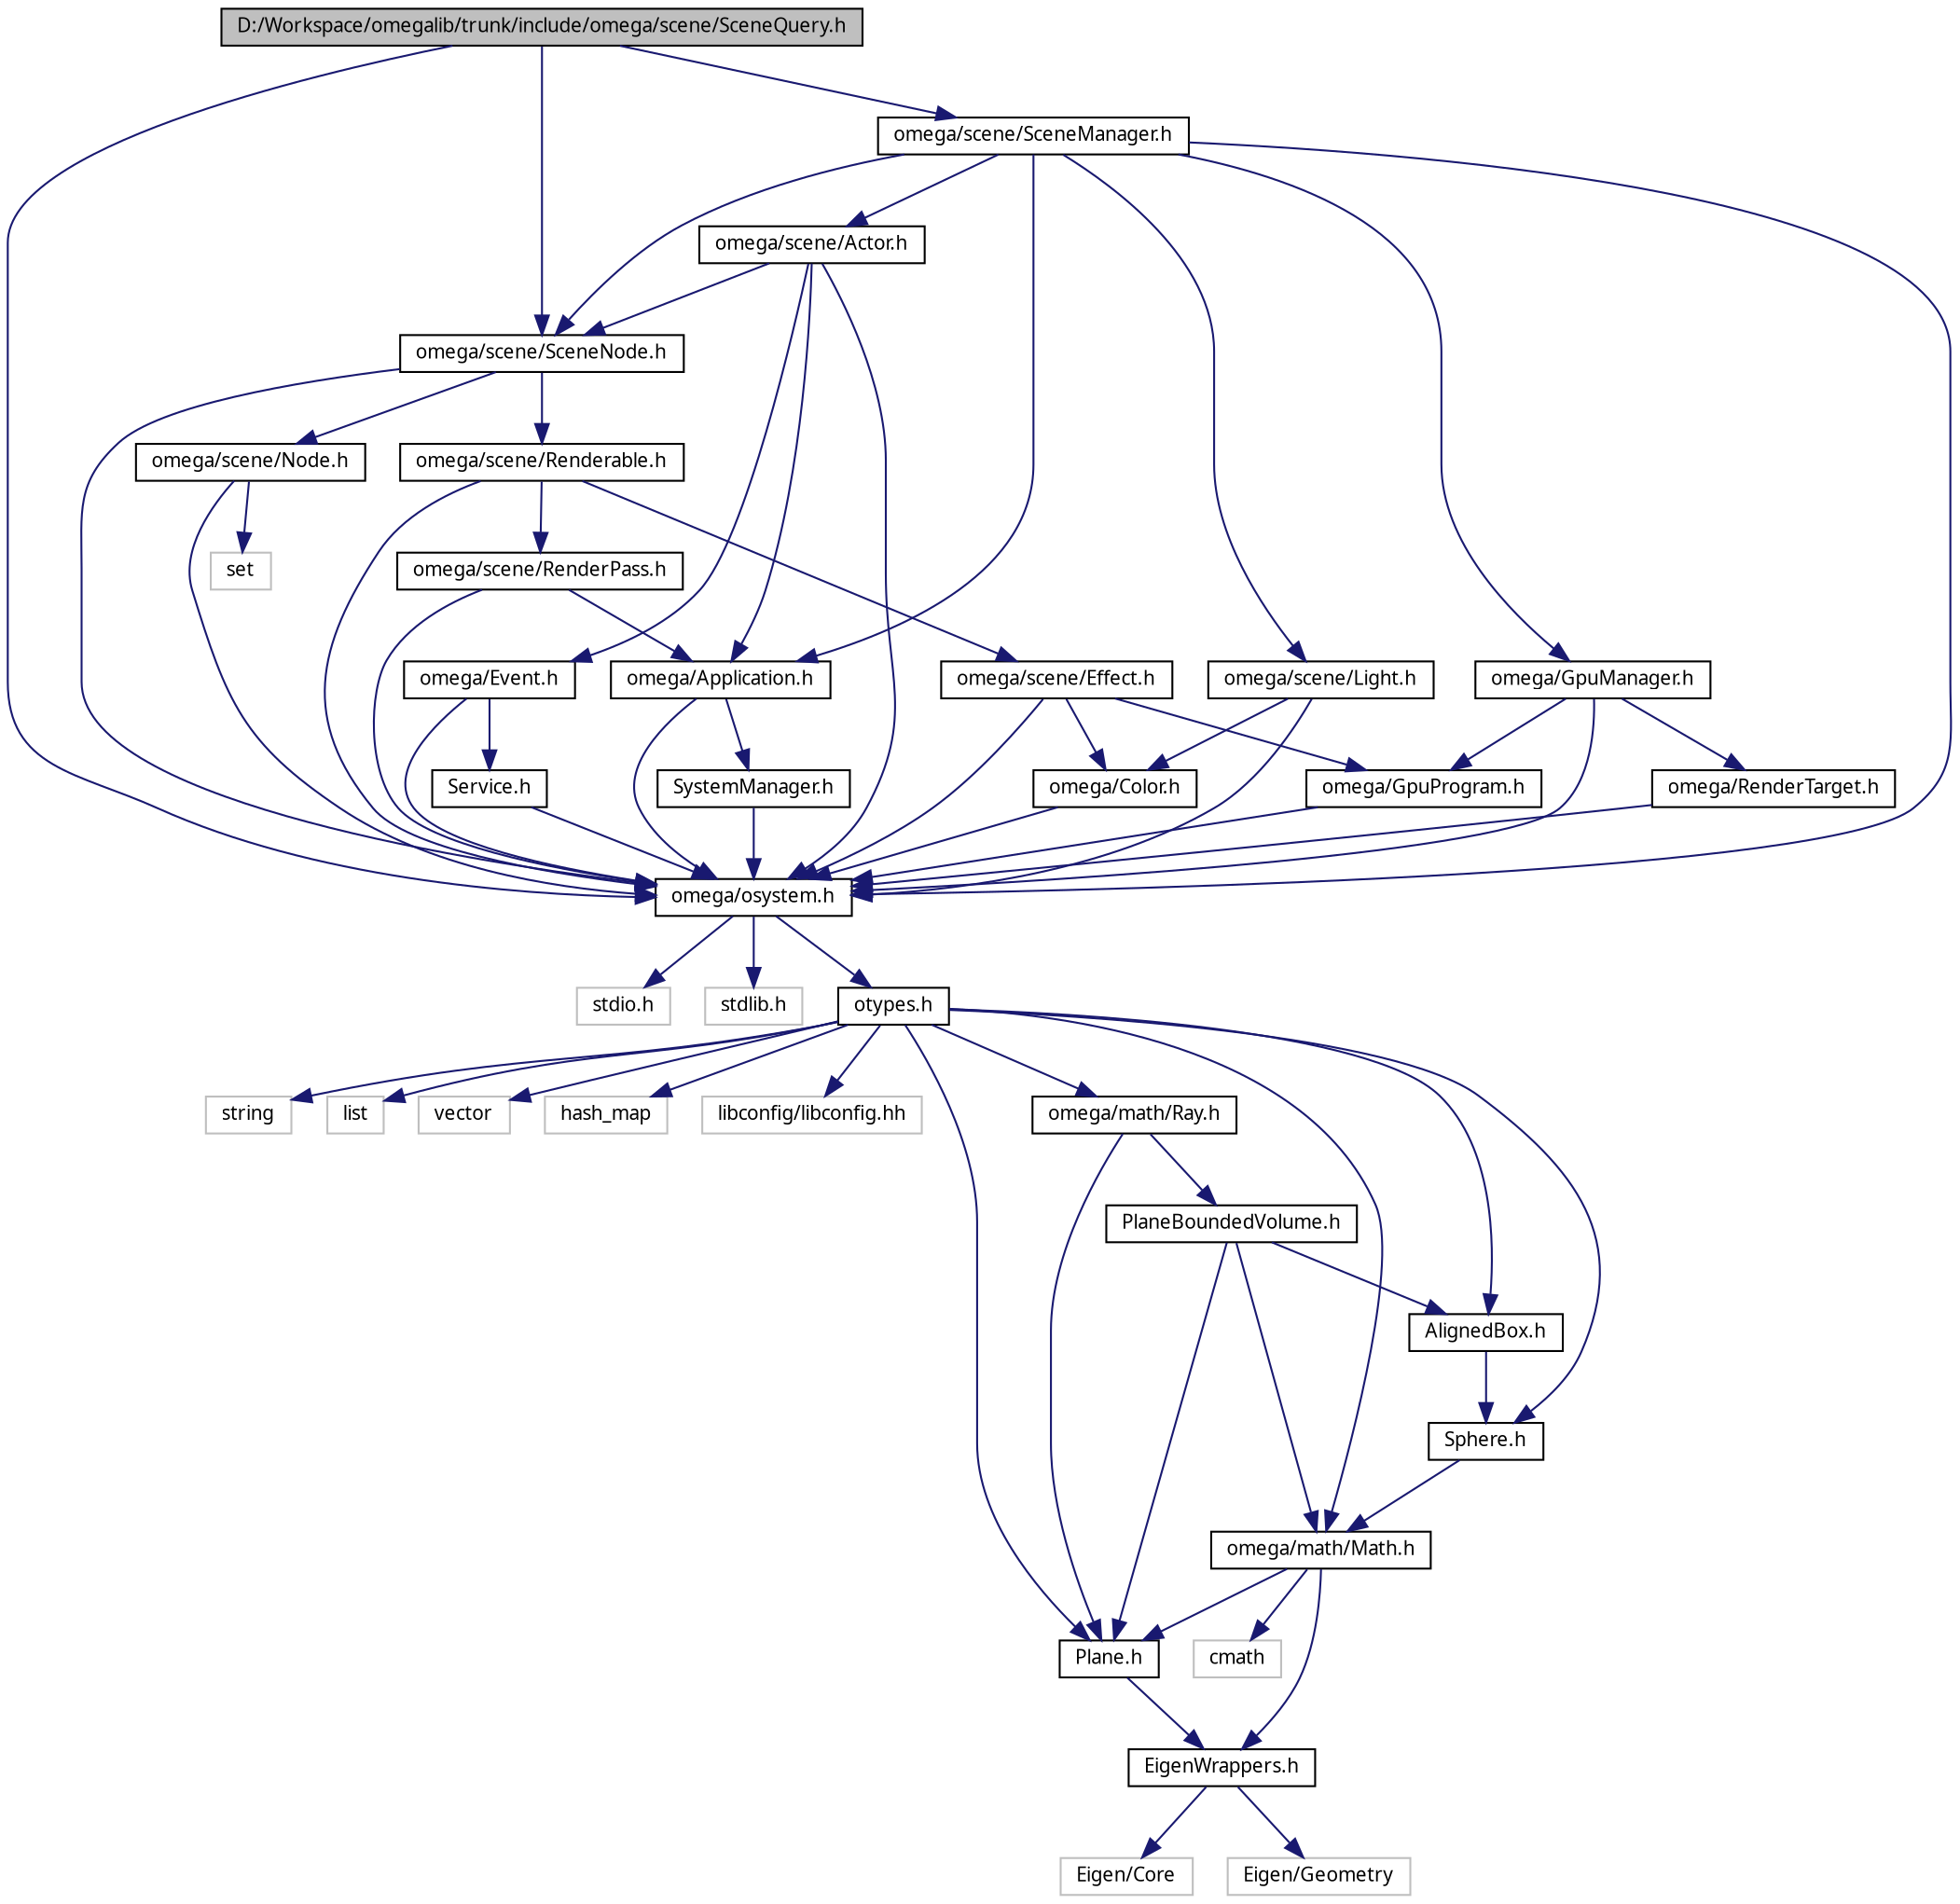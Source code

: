 digraph G
{
  bgcolor="transparent";
  edge [fontname="FreeSans.ttf",fontsize="10",labelfontname="FreeSans.ttf",labelfontsize="10"];
  node [fontname="FreeSans.ttf",fontsize="10",shape=record];
  Node1 [label="D:/Workspace/omegalib/trunk/include/omega/scene/SceneQuery.h",height=0.2,width=0.4,color="black", fillcolor="grey75", style="filled" fontcolor="black"];
  Node1 -> Node2 [color="midnightblue",fontsize="10",style="solid",fontname="FreeSans.ttf"];
  Node2 [label="omega/osystem.h",height=0.2,width=0.4,color="black",URL="$osystem_8h.html"];
  Node2 -> Node3 [color="midnightblue",fontsize="10",style="solid",fontname="FreeSans.ttf"];
  Node3 [label="stdio.h",height=0.2,width=0.4,color="grey75"];
  Node2 -> Node4 [color="midnightblue",fontsize="10",style="solid",fontname="FreeSans.ttf"];
  Node4 [label="stdlib.h",height=0.2,width=0.4,color="grey75"];
  Node2 -> Node5 [color="midnightblue",fontsize="10",style="solid",fontname="FreeSans.ttf"];
  Node5 [label="otypes.h",height=0.2,width=0.4,color="black",URL="$otypes_8h.html"];
  Node5 -> Node6 [color="midnightblue",fontsize="10",style="solid",fontname="FreeSans.ttf"];
  Node6 [label="string",height=0.2,width=0.4,color="grey75"];
  Node5 -> Node7 [color="midnightblue",fontsize="10",style="solid",fontname="FreeSans.ttf"];
  Node7 [label="list",height=0.2,width=0.4,color="grey75"];
  Node5 -> Node8 [color="midnightblue",fontsize="10",style="solid",fontname="FreeSans.ttf"];
  Node8 [label="vector",height=0.2,width=0.4,color="grey75"];
  Node5 -> Node9 [color="midnightblue",fontsize="10",style="solid",fontname="FreeSans.ttf"];
  Node9 [label="hash_map",height=0.2,width=0.4,color="grey75"];
  Node5 -> Node10 [color="midnightblue",fontsize="10",style="solid",fontname="FreeSans.ttf"];
  Node10 [label="libconfig/libconfig.hh",height=0.2,width=0.4,color="grey75"];
  Node5 -> Node11 [color="midnightblue",fontsize="10",style="solid",fontname="FreeSans.ttf"];
  Node11 [label="omega/math/Math.h",height=0.2,width=0.4,color="black",URL="$_math_8h.html"];
  Node11 -> Node12 [color="midnightblue",fontsize="10",style="solid",fontname="FreeSans.ttf"];
  Node12 [label="cmath",height=0.2,width=0.4,color="grey75"];
  Node11 -> Node13 [color="midnightblue",fontsize="10",style="solid",fontname="FreeSans.ttf"];
  Node13 [label="Plane.h",height=0.2,width=0.4,color="black",URL="$_plane_8h.html"];
  Node13 -> Node14 [color="midnightblue",fontsize="10",style="solid",fontname="FreeSans.ttf"];
  Node14 [label="EigenWrappers.h",height=0.2,width=0.4,color="black",URL="$_eigen_wrappers_8h.html"];
  Node14 -> Node15 [color="midnightblue",fontsize="10",style="solid",fontname="FreeSans.ttf"];
  Node15 [label="Eigen/Core",height=0.2,width=0.4,color="grey75"];
  Node14 -> Node16 [color="midnightblue",fontsize="10",style="solid",fontname="FreeSans.ttf"];
  Node16 [label="Eigen/Geometry",height=0.2,width=0.4,color="grey75"];
  Node11 -> Node14 [color="midnightblue",fontsize="10",style="solid",fontname="FreeSans.ttf"];
  Node5 -> Node17 [color="midnightblue",fontsize="10",style="solid",fontname="FreeSans.ttf"];
  Node17 [label="omega/math/Ray.h",height=0.2,width=0.4,color="black",URL="$_ray_8h.html"];
  Node17 -> Node13 [color="midnightblue",fontsize="10",style="solid",fontname="FreeSans.ttf"];
  Node17 -> Node18 [color="midnightblue",fontsize="10",style="solid",fontname="FreeSans.ttf"];
  Node18 [label="PlaneBoundedVolume.h",height=0.2,width=0.4,color="black",URL="$_plane_bounded_volume_8h.html"];
  Node18 -> Node19 [color="midnightblue",fontsize="10",style="solid",fontname="FreeSans.ttf"];
  Node19 [label="AlignedBox.h",height=0.2,width=0.4,color="black",URL="$_aligned_box_8h.html"];
  Node19 -> Node20 [color="midnightblue",fontsize="10",style="solid",fontname="FreeSans.ttf"];
  Node20 [label="Sphere.h",height=0.2,width=0.4,color="black",URL="$_sphere_8h.html"];
  Node20 -> Node11 [color="midnightblue",fontsize="10",style="solid",fontname="FreeSans.ttf"];
  Node18 -> Node11 [color="midnightblue",fontsize="10",style="solid",fontname="FreeSans.ttf"];
  Node18 -> Node13 [color="midnightblue",fontsize="10",style="solid",fontname="FreeSans.ttf"];
  Node5 -> Node19 [color="midnightblue",fontsize="10",style="solid",fontname="FreeSans.ttf"];
  Node5 -> Node20 [color="midnightblue",fontsize="10",style="solid",fontname="FreeSans.ttf"];
  Node5 -> Node13 [color="midnightblue",fontsize="10",style="solid",fontname="FreeSans.ttf"];
  Node1 -> Node21 [color="midnightblue",fontsize="10",style="solid",fontname="FreeSans.ttf"];
  Node21 [label="omega/scene/SceneManager.h",height=0.2,width=0.4,color="black",URL="$_scene_manager_8h.html"];
  Node21 -> Node2 [color="midnightblue",fontsize="10",style="solid",fontname="FreeSans.ttf"];
  Node21 -> Node22 [color="midnightblue",fontsize="10",style="solid",fontname="FreeSans.ttf"];
  Node22 [label="omega/Application.h",height=0.2,width=0.4,color="black",URL="$_application_8h.html"];
  Node22 -> Node2 [color="midnightblue",fontsize="10",style="solid",fontname="FreeSans.ttf"];
  Node22 -> Node23 [color="midnightblue",fontsize="10",style="solid",fontname="FreeSans.ttf"];
  Node23 [label="SystemManager.h",height=0.2,width=0.4,color="black",URL="$_system_manager_8h.html"];
  Node23 -> Node2 [color="midnightblue",fontsize="10",style="solid",fontname="FreeSans.ttf"];
  Node21 -> Node24 [color="midnightblue",fontsize="10",style="solid",fontname="FreeSans.ttf"];
  Node24 [label="omega/GpuManager.h",height=0.2,width=0.4,color="black",URL="$_gpu_manager_8h.html"];
  Node24 -> Node2 [color="midnightblue",fontsize="10",style="solid",fontname="FreeSans.ttf"];
  Node24 -> Node25 [color="midnightblue",fontsize="10",style="solid",fontname="FreeSans.ttf"];
  Node25 [label="omega/GpuProgram.h",height=0.2,width=0.4,color="black",URL="$_gpu_program_8h.html"];
  Node25 -> Node2 [color="midnightblue",fontsize="10",style="solid",fontname="FreeSans.ttf"];
  Node24 -> Node26 [color="midnightblue",fontsize="10",style="solid",fontname="FreeSans.ttf"];
  Node26 [label="omega/RenderTarget.h",height=0.2,width=0.4,color="black",URL="$_render_target_8h.html"];
  Node26 -> Node2 [color="midnightblue",fontsize="10",style="solid",fontname="FreeSans.ttf"];
  Node21 -> Node27 [color="midnightblue",fontsize="10",style="solid",fontname="FreeSans.ttf"];
  Node27 [label="omega/scene/SceneNode.h",height=0.2,width=0.4,color="black",URL="$_scene_node_8h.html"];
  Node27 -> Node2 [color="midnightblue",fontsize="10",style="solid",fontname="FreeSans.ttf"];
  Node27 -> Node28 [color="midnightblue",fontsize="10",style="solid",fontname="FreeSans.ttf"];
  Node28 [label="omega/scene/Renderable.h",height=0.2,width=0.4,color="black",URL="$_renderable_8h.html"];
  Node28 -> Node2 [color="midnightblue",fontsize="10",style="solid",fontname="FreeSans.ttf"];
  Node28 -> Node29 [color="midnightblue",fontsize="10",style="solid",fontname="FreeSans.ttf"];
  Node29 [label="omega/scene/Effect.h",height=0.2,width=0.4,color="black",URL="$_effect_8h.html"];
  Node29 -> Node2 [color="midnightblue",fontsize="10",style="solid",fontname="FreeSans.ttf"];
  Node29 -> Node25 [color="midnightblue",fontsize="10",style="solid",fontname="FreeSans.ttf"];
  Node29 -> Node30 [color="midnightblue",fontsize="10",style="solid",fontname="FreeSans.ttf"];
  Node30 [label="omega/Color.h",height=0.2,width=0.4,color="black",URL="$_color_8h.html"];
  Node30 -> Node2 [color="midnightblue",fontsize="10",style="solid",fontname="FreeSans.ttf"];
  Node28 -> Node31 [color="midnightblue",fontsize="10",style="solid",fontname="FreeSans.ttf"];
  Node31 [label="omega/scene/RenderPass.h",height=0.2,width=0.4,color="black",URL="$_render_pass_8h.html"];
  Node31 -> Node2 [color="midnightblue",fontsize="10",style="solid",fontname="FreeSans.ttf"];
  Node31 -> Node22 [color="midnightblue",fontsize="10",style="solid",fontname="FreeSans.ttf"];
  Node27 -> Node32 [color="midnightblue",fontsize="10",style="solid",fontname="FreeSans.ttf"];
  Node32 [label="omega/scene/Node.h",height=0.2,width=0.4,color="black",URL="$_node_8h.html"];
  Node32 -> Node33 [color="midnightblue",fontsize="10",style="solid",fontname="FreeSans.ttf"];
  Node33 [label="set",height=0.2,width=0.4,color="grey75"];
  Node32 -> Node2 [color="midnightblue",fontsize="10",style="solid",fontname="FreeSans.ttf"];
  Node21 -> Node34 [color="midnightblue",fontsize="10",style="solid",fontname="FreeSans.ttf"];
  Node34 [label="omega/scene/Actor.h",height=0.2,width=0.4,color="black",URL="$_actor_8h.html"];
  Node34 -> Node2 [color="midnightblue",fontsize="10",style="solid",fontname="FreeSans.ttf"];
  Node34 -> Node22 [color="midnightblue",fontsize="10",style="solid",fontname="FreeSans.ttf"];
  Node34 -> Node35 [color="midnightblue",fontsize="10",style="solid",fontname="FreeSans.ttf"];
  Node35 [label="omega/Event.h",height=0.2,width=0.4,color="black",URL="$_event_8h.html"];
  Node35 -> Node2 [color="midnightblue",fontsize="10",style="solid",fontname="FreeSans.ttf"];
  Node35 -> Node36 [color="midnightblue",fontsize="10",style="solid",fontname="FreeSans.ttf"];
  Node36 [label="Service.h",height=0.2,width=0.4,color="black",URL="$_service_8h.html"];
  Node36 -> Node2 [color="midnightblue",fontsize="10",style="solid",fontname="FreeSans.ttf"];
  Node34 -> Node27 [color="midnightblue",fontsize="10",style="solid",fontname="FreeSans.ttf"];
  Node21 -> Node37 [color="midnightblue",fontsize="10",style="solid",fontname="FreeSans.ttf"];
  Node37 [label="omega/scene/Light.h",height=0.2,width=0.4,color="black",URL="$_light_8h.html"];
  Node37 -> Node2 [color="midnightblue",fontsize="10",style="solid",fontname="FreeSans.ttf"];
  Node37 -> Node30 [color="midnightblue",fontsize="10",style="solid",fontname="FreeSans.ttf"];
  Node1 -> Node27 [color="midnightblue",fontsize="10",style="solid",fontname="FreeSans.ttf"];
}
